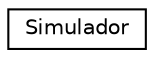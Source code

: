 digraph G
{
  edge [fontname="Helvetica",fontsize="10",labelfontname="Helvetica",labelfontsize="10"];
  node [fontname="Helvetica",fontsize="10",shape=record];
  rankdir="LR";
  Node1 [label="Simulador",height=0.2,width=0.4,color="black", fillcolor="white", style="filled",URL="$class_simulador.html"];
}
